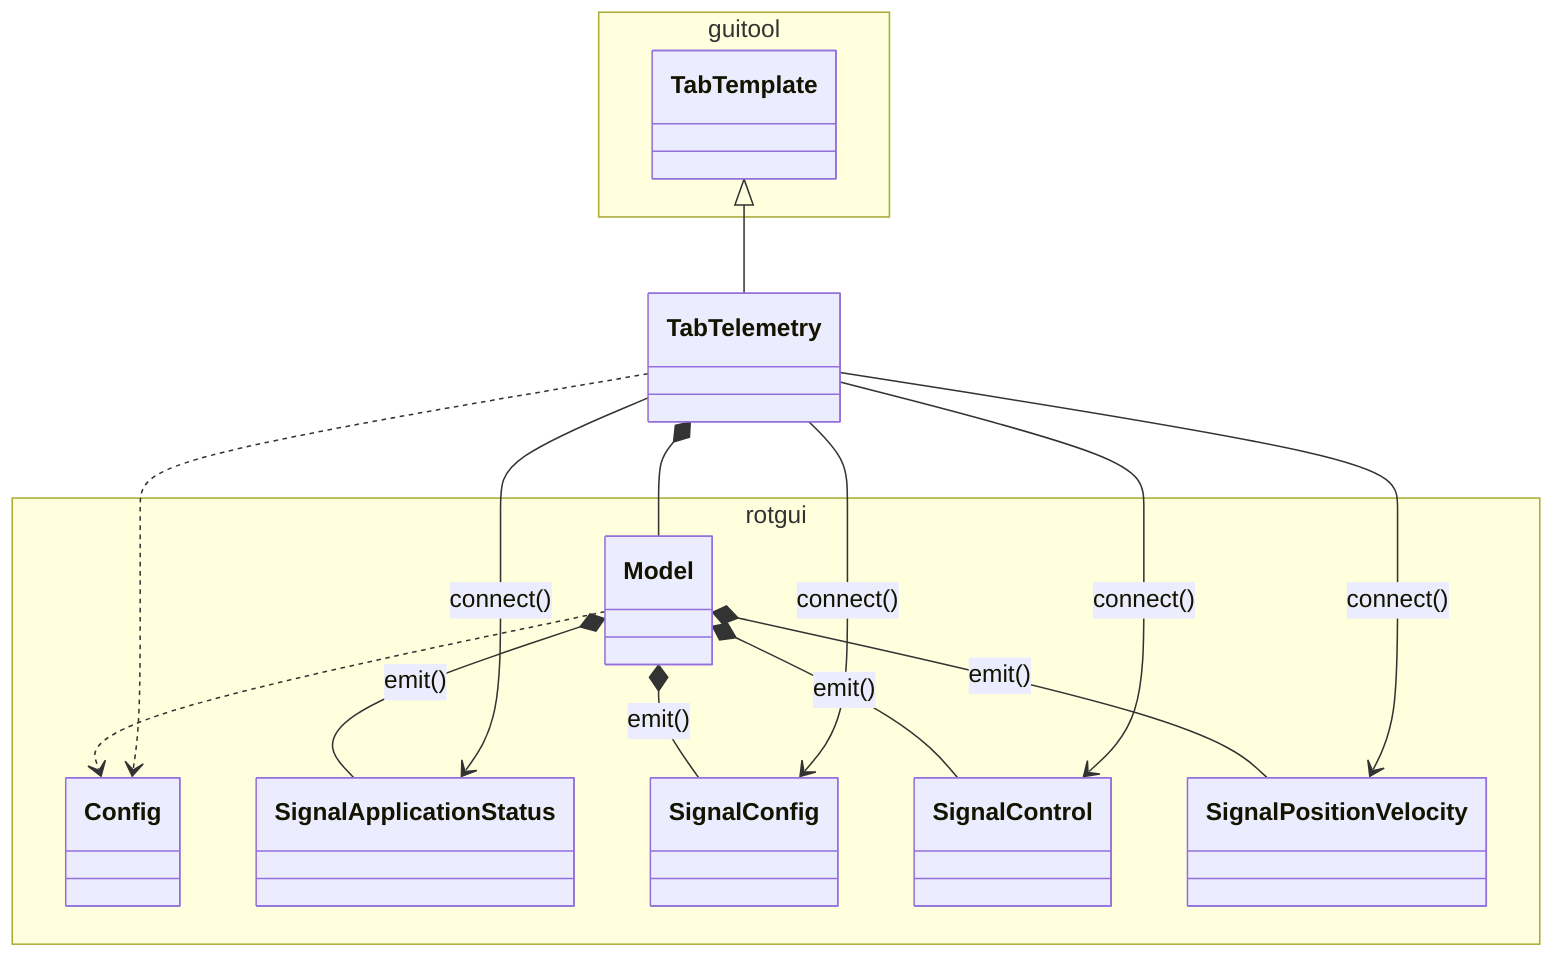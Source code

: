 classDiagram

namespace guitool {
  class TabTemplate
}

namespace rotgui {
  class Model
  class Config
  class SignalApplicationStatus
  class SignalConfig
  class SignalControl
  class SignalPositionVelocity
}

Model ..> Config
Model *-- SignalApplicationStatus : emit()
Model *-- SignalConfig : emit()
Model *-- SignalControl : emit()
Model *-- SignalPositionVelocity : emit()

TabTemplate <|-- TabTelemetry

TabTelemetry *-- Model
TabTelemetry ..> Config
TabTelemetry --> SignalApplicationStatus : connect()
TabTelemetry --> SignalConfig : connect()
TabTelemetry --> SignalControl : connect()
TabTelemetry --> SignalPositionVelocity : connect()
